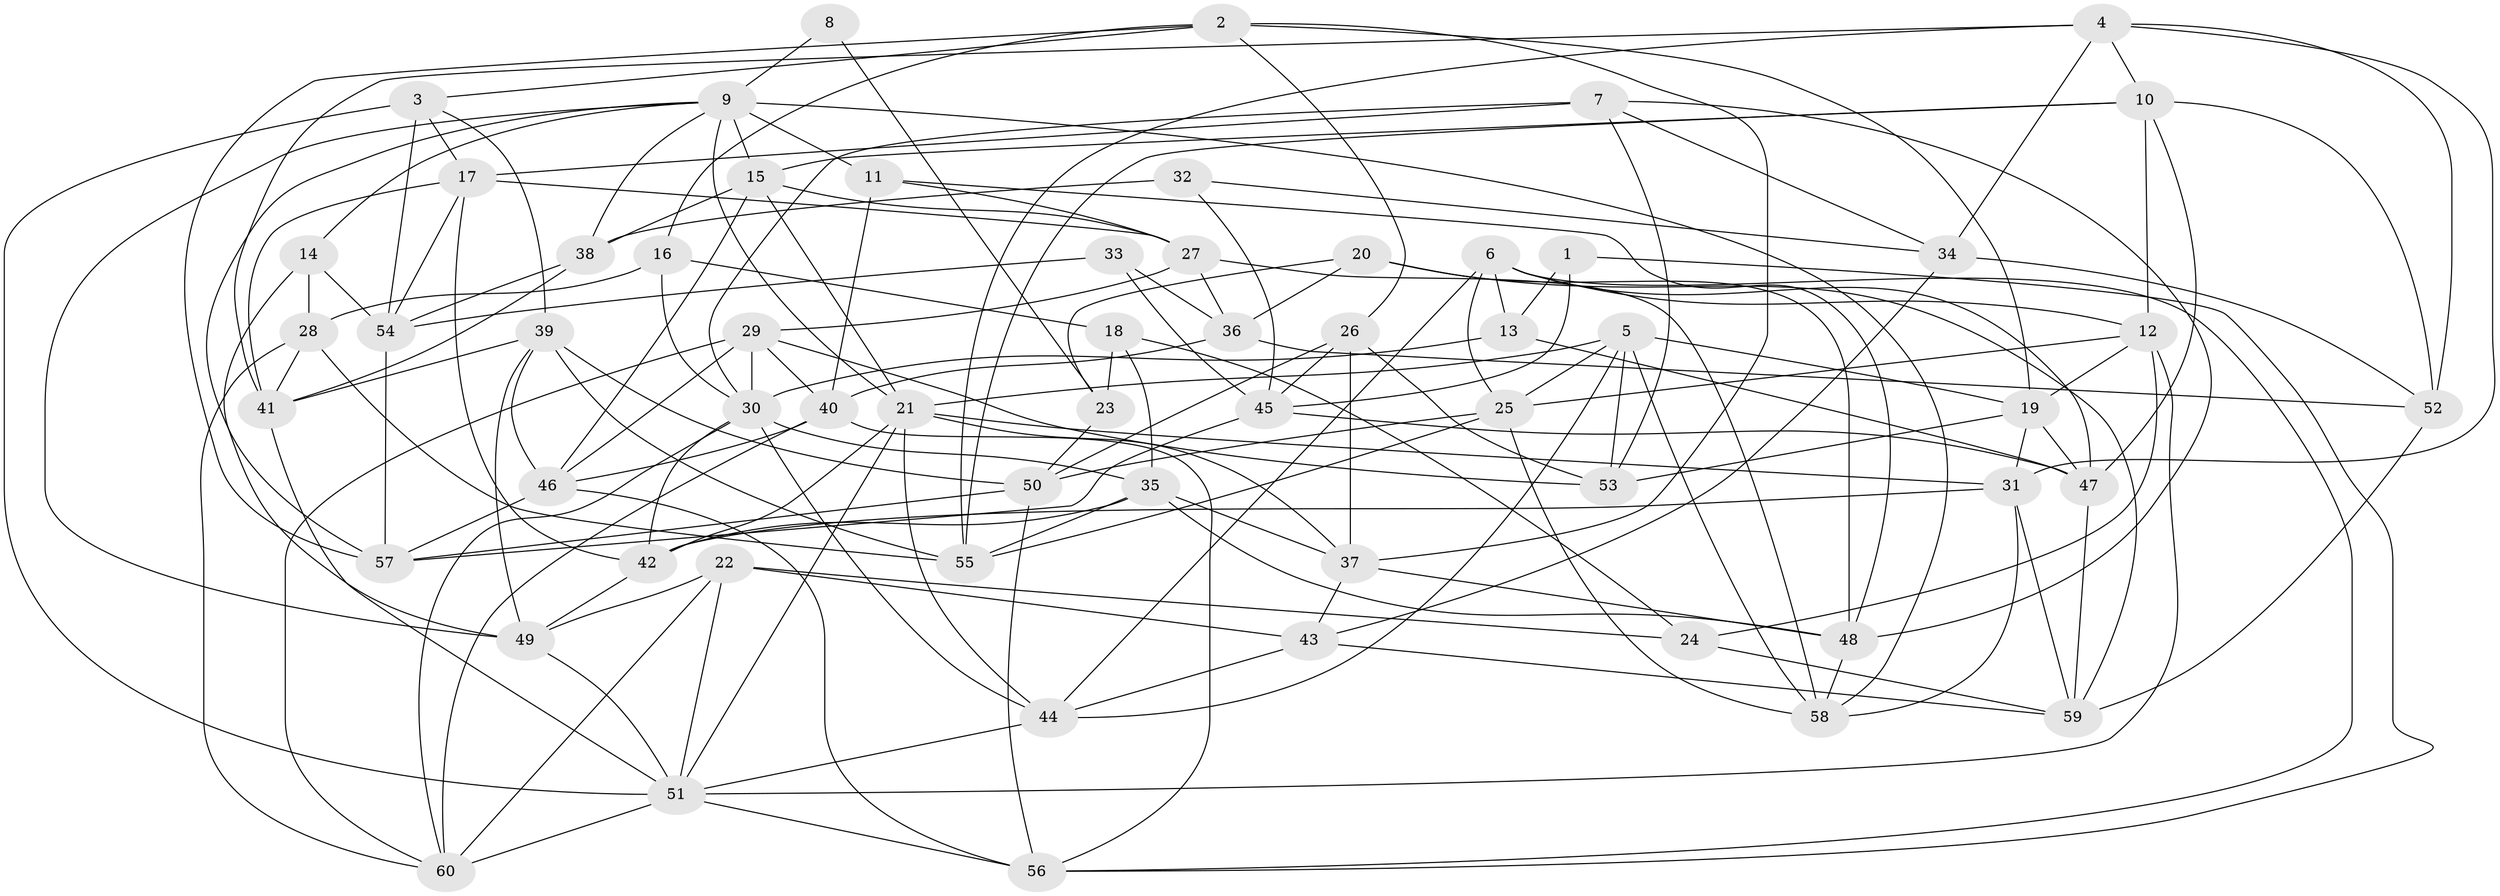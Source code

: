 // original degree distribution, {4: 1.0}
// Generated by graph-tools (version 1.1) at 2025/38/03/04/25 23:38:07]
// undirected, 60 vertices, 165 edges
graph export_dot {
  node [color=gray90,style=filled];
  1;
  2;
  3;
  4;
  5;
  6;
  7;
  8;
  9;
  10;
  11;
  12;
  13;
  14;
  15;
  16;
  17;
  18;
  19;
  20;
  21;
  22;
  23;
  24;
  25;
  26;
  27;
  28;
  29;
  30;
  31;
  32;
  33;
  34;
  35;
  36;
  37;
  38;
  39;
  40;
  41;
  42;
  43;
  44;
  45;
  46;
  47;
  48;
  49;
  50;
  51;
  52;
  53;
  54;
  55;
  56;
  57;
  58;
  59;
  60;
  1 -- 13 [weight=2.0];
  1 -- 45 [weight=1.0];
  1 -- 56 [weight=1.0];
  2 -- 3 [weight=1.0];
  2 -- 16 [weight=1.0];
  2 -- 19 [weight=1.0];
  2 -- 26 [weight=1.0];
  2 -- 37 [weight=1.0];
  2 -- 57 [weight=1.0];
  3 -- 17 [weight=1.0];
  3 -- 39 [weight=1.0];
  3 -- 51 [weight=2.0];
  3 -- 54 [weight=1.0];
  4 -- 10 [weight=1.0];
  4 -- 31 [weight=1.0];
  4 -- 34 [weight=1.0];
  4 -- 41 [weight=1.0];
  4 -- 52 [weight=1.0];
  4 -- 55 [weight=1.0];
  5 -- 19 [weight=1.0];
  5 -- 21 [weight=1.0];
  5 -- 25 [weight=1.0];
  5 -- 44 [weight=1.0];
  5 -- 53 [weight=1.0];
  5 -- 58 [weight=1.0];
  6 -- 12 [weight=1.0];
  6 -- 13 [weight=1.0];
  6 -- 25 [weight=1.0];
  6 -- 44 [weight=1.0];
  6 -- 47 [weight=1.0];
  6 -- 56 [weight=1.0];
  7 -- 17 [weight=1.0];
  7 -- 30 [weight=2.0];
  7 -- 34 [weight=1.0];
  7 -- 48 [weight=1.0];
  7 -- 53 [weight=1.0];
  8 -- 9 [weight=2.0];
  8 -- 23 [weight=2.0];
  9 -- 11 [weight=1.0];
  9 -- 14 [weight=1.0];
  9 -- 15 [weight=1.0];
  9 -- 21 [weight=1.0];
  9 -- 38 [weight=1.0];
  9 -- 49 [weight=1.0];
  9 -- 57 [weight=1.0];
  9 -- 58 [weight=1.0];
  10 -- 12 [weight=1.0];
  10 -- 15 [weight=1.0];
  10 -- 47 [weight=1.0];
  10 -- 52 [weight=1.0];
  10 -- 55 [weight=1.0];
  11 -- 27 [weight=1.0];
  11 -- 40 [weight=1.0];
  11 -- 48 [weight=1.0];
  12 -- 19 [weight=1.0];
  12 -- 24 [weight=1.0];
  12 -- 25 [weight=1.0];
  12 -- 51 [weight=1.0];
  13 -- 30 [weight=2.0];
  13 -- 47 [weight=1.0];
  14 -- 28 [weight=1.0];
  14 -- 49 [weight=1.0];
  14 -- 54 [weight=1.0];
  15 -- 21 [weight=1.0];
  15 -- 27 [weight=1.0];
  15 -- 38 [weight=1.0];
  15 -- 46 [weight=1.0];
  16 -- 18 [weight=2.0];
  16 -- 28 [weight=2.0];
  16 -- 30 [weight=1.0];
  17 -- 27 [weight=1.0];
  17 -- 41 [weight=1.0];
  17 -- 42 [weight=1.0];
  17 -- 54 [weight=1.0];
  18 -- 23 [weight=2.0];
  18 -- 24 [weight=1.0];
  18 -- 35 [weight=1.0];
  19 -- 31 [weight=1.0];
  19 -- 47 [weight=1.0];
  19 -- 53 [weight=1.0];
  20 -- 23 [weight=1.0];
  20 -- 36 [weight=1.0];
  20 -- 48 [weight=1.0];
  20 -- 59 [weight=1.0];
  21 -- 31 [weight=1.0];
  21 -- 37 [weight=1.0];
  21 -- 42 [weight=1.0];
  21 -- 44 [weight=1.0];
  21 -- 51 [weight=1.0];
  22 -- 24 [weight=1.0];
  22 -- 43 [weight=2.0];
  22 -- 49 [weight=1.0];
  22 -- 51 [weight=1.0];
  22 -- 60 [weight=1.0];
  23 -- 50 [weight=1.0];
  24 -- 59 [weight=1.0];
  25 -- 50 [weight=1.0];
  25 -- 55 [weight=1.0];
  25 -- 58 [weight=1.0];
  26 -- 37 [weight=1.0];
  26 -- 45 [weight=1.0];
  26 -- 50 [weight=1.0];
  26 -- 53 [weight=2.0];
  27 -- 29 [weight=1.0];
  27 -- 36 [weight=1.0];
  27 -- 58 [weight=1.0];
  28 -- 41 [weight=1.0];
  28 -- 55 [weight=1.0];
  28 -- 60 [weight=1.0];
  29 -- 30 [weight=1.0];
  29 -- 40 [weight=1.0];
  29 -- 46 [weight=1.0];
  29 -- 53 [weight=1.0];
  29 -- 60 [weight=1.0];
  30 -- 35 [weight=1.0];
  30 -- 42 [weight=1.0];
  30 -- 44 [weight=1.0];
  30 -- 60 [weight=1.0];
  31 -- 42 [weight=1.0];
  31 -- 58 [weight=1.0];
  31 -- 59 [weight=1.0];
  32 -- 34 [weight=1.0];
  32 -- 38 [weight=2.0];
  32 -- 45 [weight=1.0];
  33 -- 36 [weight=2.0];
  33 -- 45 [weight=1.0];
  33 -- 54 [weight=1.0];
  34 -- 43 [weight=1.0];
  34 -- 52 [weight=2.0];
  35 -- 37 [weight=1.0];
  35 -- 42 [weight=1.0];
  35 -- 48 [weight=1.0];
  35 -- 55 [weight=1.0];
  36 -- 40 [weight=1.0];
  36 -- 52 [weight=1.0];
  37 -- 43 [weight=1.0];
  37 -- 48 [weight=1.0];
  38 -- 41 [weight=1.0];
  38 -- 54 [weight=1.0];
  39 -- 41 [weight=1.0];
  39 -- 46 [weight=1.0];
  39 -- 49 [weight=1.0];
  39 -- 50 [weight=1.0];
  39 -- 55 [weight=1.0];
  40 -- 46 [weight=1.0];
  40 -- 56 [weight=1.0];
  40 -- 60 [weight=1.0];
  41 -- 51 [weight=1.0];
  42 -- 49 [weight=1.0];
  43 -- 44 [weight=1.0];
  43 -- 59 [weight=1.0];
  44 -- 51 [weight=1.0];
  45 -- 47 [weight=1.0];
  45 -- 57 [weight=1.0];
  46 -- 56 [weight=1.0];
  46 -- 57 [weight=1.0];
  47 -- 59 [weight=1.0];
  48 -- 58 [weight=1.0];
  49 -- 51 [weight=1.0];
  50 -- 56 [weight=1.0];
  50 -- 57 [weight=1.0];
  51 -- 56 [weight=1.0];
  51 -- 60 [weight=1.0];
  52 -- 59 [weight=1.0];
  54 -- 57 [weight=1.0];
}
